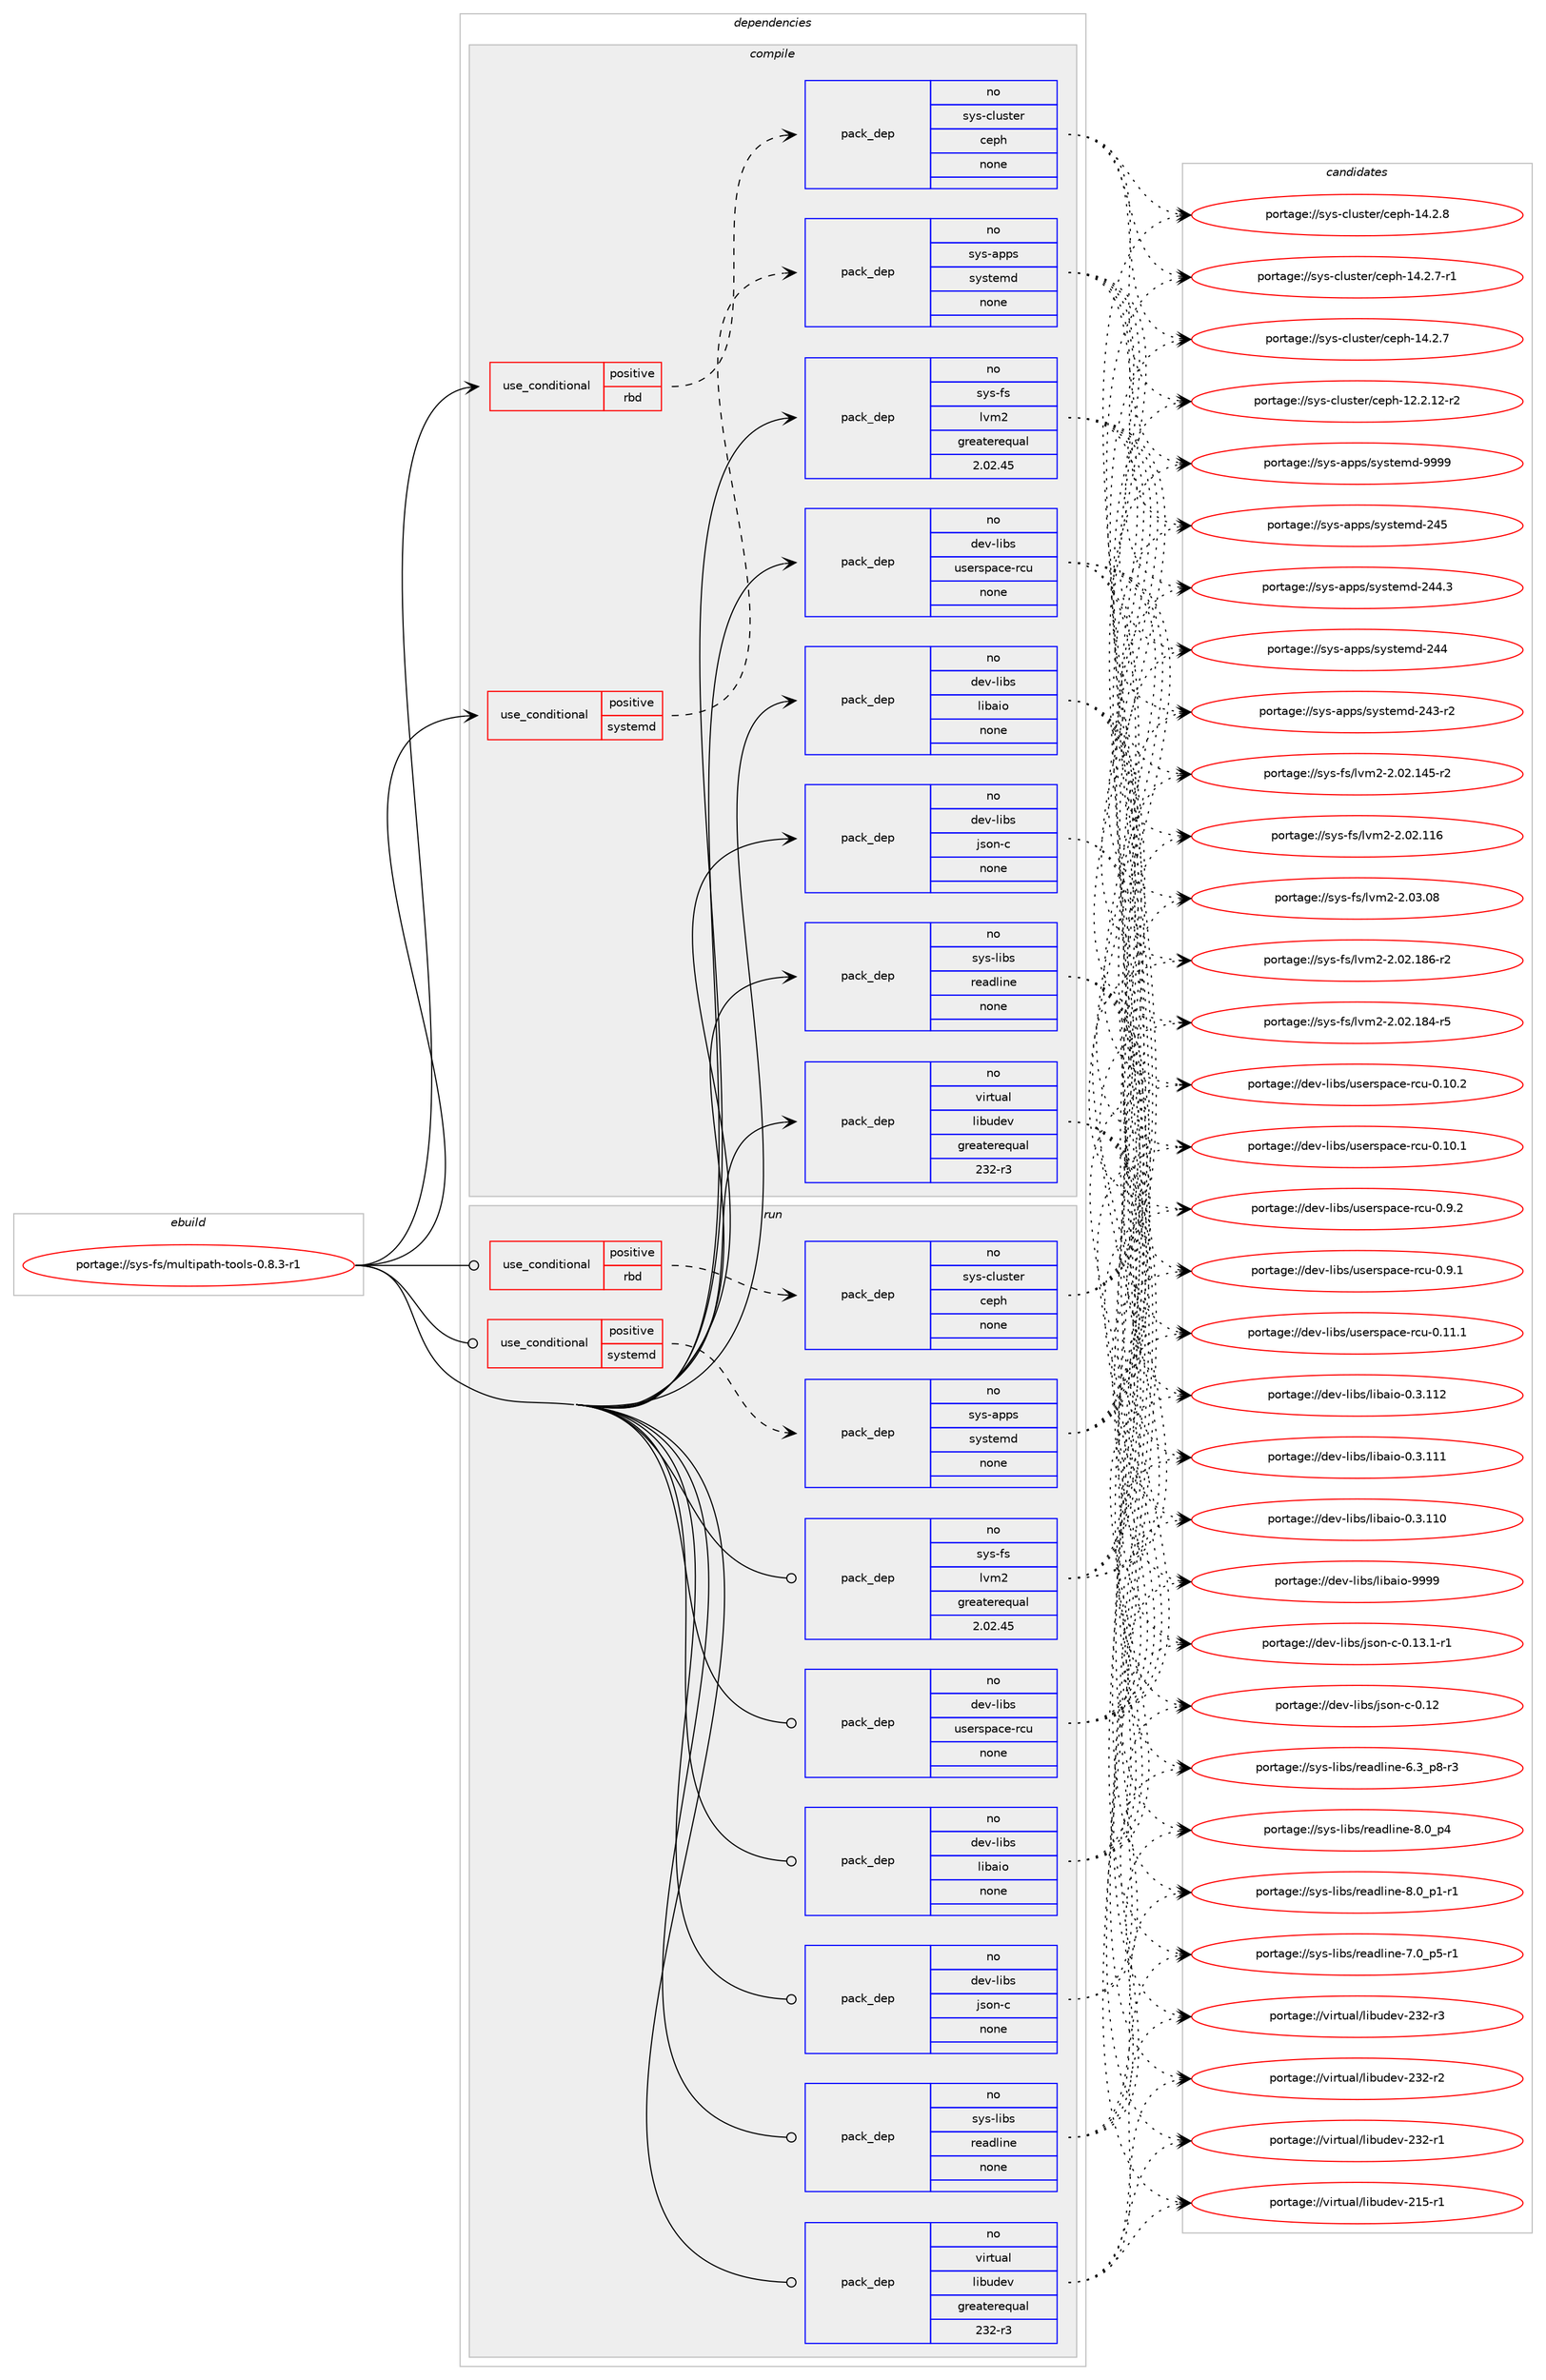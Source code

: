 digraph prolog {

# *************
# Graph options
# *************

newrank=true;
concentrate=true;
compound=true;
graph [rankdir=LR,fontname=Helvetica,fontsize=10,ranksep=1.5];#, ranksep=2.5, nodesep=0.2];
edge  [arrowhead=vee];
node  [fontname=Helvetica,fontsize=10];

# **********
# The ebuild
# **********

subgraph cluster_leftcol {
color=gray;
rank=same;
label=<<i>ebuild</i>>;
id [label="portage://sys-fs/multipath-tools-0.8.3-r1", color=red, width=4, href="../sys-fs/multipath-tools-0.8.3-r1.svg"];
}

# ****************
# The dependencies
# ****************

subgraph cluster_midcol {
color=gray;
label=<<i>dependencies</i>>;
subgraph cluster_compile {
fillcolor="#eeeeee";
style=filled;
label=<<i>compile</i>>;
subgraph cond3968 {
dependency24172 [label=<<TABLE BORDER="0" CELLBORDER="1" CELLSPACING="0" CELLPADDING="4"><TR><TD ROWSPAN="3" CELLPADDING="10">use_conditional</TD></TR><TR><TD>positive</TD></TR><TR><TD>rbd</TD></TR></TABLE>>, shape=none, color=red];
subgraph pack19572 {
dependency24173 [label=<<TABLE BORDER="0" CELLBORDER="1" CELLSPACING="0" CELLPADDING="4" WIDTH="220"><TR><TD ROWSPAN="6" CELLPADDING="30">pack_dep</TD></TR><TR><TD WIDTH="110">no</TD></TR><TR><TD>sys-cluster</TD></TR><TR><TD>ceph</TD></TR><TR><TD>none</TD></TR><TR><TD></TD></TR></TABLE>>, shape=none, color=blue];
}
dependency24172:e -> dependency24173:w [weight=20,style="dashed",arrowhead="vee"];
}
id:e -> dependency24172:w [weight=20,style="solid",arrowhead="vee"];
subgraph cond3969 {
dependency24174 [label=<<TABLE BORDER="0" CELLBORDER="1" CELLSPACING="0" CELLPADDING="4"><TR><TD ROWSPAN="3" CELLPADDING="10">use_conditional</TD></TR><TR><TD>positive</TD></TR><TR><TD>systemd</TD></TR></TABLE>>, shape=none, color=red];
subgraph pack19573 {
dependency24175 [label=<<TABLE BORDER="0" CELLBORDER="1" CELLSPACING="0" CELLPADDING="4" WIDTH="220"><TR><TD ROWSPAN="6" CELLPADDING="30">pack_dep</TD></TR><TR><TD WIDTH="110">no</TD></TR><TR><TD>sys-apps</TD></TR><TR><TD>systemd</TD></TR><TR><TD>none</TD></TR><TR><TD></TD></TR></TABLE>>, shape=none, color=blue];
}
dependency24174:e -> dependency24175:w [weight=20,style="dashed",arrowhead="vee"];
}
id:e -> dependency24174:w [weight=20,style="solid",arrowhead="vee"];
subgraph pack19574 {
dependency24176 [label=<<TABLE BORDER="0" CELLBORDER="1" CELLSPACING="0" CELLPADDING="4" WIDTH="220"><TR><TD ROWSPAN="6" CELLPADDING="30">pack_dep</TD></TR><TR><TD WIDTH="110">no</TD></TR><TR><TD>dev-libs</TD></TR><TR><TD>json-c</TD></TR><TR><TD>none</TD></TR><TR><TD></TD></TR></TABLE>>, shape=none, color=blue];
}
id:e -> dependency24176:w [weight=20,style="solid",arrowhead="vee"];
subgraph pack19575 {
dependency24177 [label=<<TABLE BORDER="0" CELLBORDER="1" CELLSPACING="0" CELLPADDING="4" WIDTH="220"><TR><TD ROWSPAN="6" CELLPADDING="30">pack_dep</TD></TR><TR><TD WIDTH="110">no</TD></TR><TR><TD>dev-libs</TD></TR><TR><TD>libaio</TD></TR><TR><TD>none</TD></TR><TR><TD></TD></TR></TABLE>>, shape=none, color=blue];
}
id:e -> dependency24177:w [weight=20,style="solid",arrowhead="vee"];
subgraph pack19576 {
dependency24178 [label=<<TABLE BORDER="0" CELLBORDER="1" CELLSPACING="0" CELLPADDING="4" WIDTH="220"><TR><TD ROWSPAN="6" CELLPADDING="30">pack_dep</TD></TR><TR><TD WIDTH="110">no</TD></TR><TR><TD>dev-libs</TD></TR><TR><TD>userspace-rcu</TD></TR><TR><TD>none</TD></TR><TR><TD></TD></TR></TABLE>>, shape=none, color=blue];
}
id:e -> dependency24178:w [weight=20,style="solid",arrowhead="vee"];
subgraph pack19577 {
dependency24179 [label=<<TABLE BORDER="0" CELLBORDER="1" CELLSPACING="0" CELLPADDING="4" WIDTH="220"><TR><TD ROWSPAN="6" CELLPADDING="30">pack_dep</TD></TR><TR><TD WIDTH="110">no</TD></TR><TR><TD>sys-fs</TD></TR><TR><TD>lvm2</TD></TR><TR><TD>greaterequal</TD></TR><TR><TD>2.02.45</TD></TR></TABLE>>, shape=none, color=blue];
}
id:e -> dependency24179:w [weight=20,style="solid",arrowhead="vee"];
subgraph pack19578 {
dependency24180 [label=<<TABLE BORDER="0" CELLBORDER="1" CELLSPACING="0" CELLPADDING="4" WIDTH="220"><TR><TD ROWSPAN="6" CELLPADDING="30">pack_dep</TD></TR><TR><TD WIDTH="110">no</TD></TR><TR><TD>sys-libs</TD></TR><TR><TD>readline</TD></TR><TR><TD>none</TD></TR><TR><TD></TD></TR></TABLE>>, shape=none, color=blue];
}
id:e -> dependency24180:w [weight=20,style="solid",arrowhead="vee"];
subgraph pack19579 {
dependency24181 [label=<<TABLE BORDER="0" CELLBORDER="1" CELLSPACING="0" CELLPADDING="4" WIDTH="220"><TR><TD ROWSPAN="6" CELLPADDING="30">pack_dep</TD></TR><TR><TD WIDTH="110">no</TD></TR><TR><TD>virtual</TD></TR><TR><TD>libudev</TD></TR><TR><TD>greaterequal</TD></TR><TR><TD>232-r3</TD></TR></TABLE>>, shape=none, color=blue];
}
id:e -> dependency24181:w [weight=20,style="solid",arrowhead="vee"];
}
subgraph cluster_compileandrun {
fillcolor="#eeeeee";
style=filled;
label=<<i>compile and run</i>>;
}
subgraph cluster_run {
fillcolor="#eeeeee";
style=filled;
label=<<i>run</i>>;
subgraph cond3970 {
dependency24182 [label=<<TABLE BORDER="0" CELLBORDER="1" CELLSPACING="0" CELLPADDING="4"><TR><TD ROWSPAN="3" CELLPADDING="10">use_conditional</TD></TR><TR><TD>positive</TD></TR><TR><TD>rbd</TD></TR></TABLE>>, shape=none, color=red];
subgraph pack19580 {
dependency24183 [label=<<TABLE BORDER="0" CELLBORDER="1" CELLSPACING="0" CELLPADDING="4" WIDTH="220"><TR><TD ROWSPAN="6" CELLPADDING="30">pack_dep</TD></TR><TR><TD WIDTH="110">no</TD></TR><TR><TD>sys-cluster</TD></TR><TR><TD>ceph</TD></TR><TR><TD>none</TD></TR><TR><TD></TD></TR></TABLE>>, shape=none, color=blue];
}
dependency24182:e -> dependency24183:w [weight=20,style="dashed",arrowhead="vee"];
}
id:e -> dependency24182:w [weight=20,style="solid",arrowhead="odot"];
subgraph cond3971 {
dependency24184 [label=<<TABLE BORDER="0" CELLBORDER="1" CELLSPACING="0" CELLPADDING="4"><TR><TD ROWSPAN="3" CELLPADDING="10">use_conditional</TD></TR><TR><TD>positive</TD></TR><TR><TD>systemd</TD></TR></TABLE>>, shape=none, color=red];
subgraph pack19581 {
dependency24185 [label=<<TABLE BORDER="0" CELLBORDER="1" CELLSPACING="0" CELLPADDING="4" WIDTH="220"><TR><TD ROWSPAN="6" CELLPADDING="30">pack_dep</TD></TR><TR><TD WIDTH="110">no</TD></TR><TR><TD>sys-apps</TD></TR><TR><TD>systemd</TD></TR><TR><TD>none</TD></TR><TR><TD></TD></TR></TABLE>>, shape=none, color=blue];
}
dependency24184:e -> dependency24185:w [weight=20,style="dashed",arrowhead="vee"];
}
id:e -> dependency24184:w [weight=20,style="solid",arrowhead="odot"];
subgraph pack19582 {
dependency24186 [label=<<TABLE BORDER="0" CELLBORDER="1" CELLSPACING="0" CELLPADDING="4" WIDTH="220"><TR><TD ROWSPAN="6" CELLPADDING="30">pack_dep</TD></TR><TR><TD WIDTH="110">no</TD></TR><TR><TD>dev-libs</TD></TR><TR><TD>json-c</TD></TR><TR><TD>none</TD></TR><TR><TD></TD></TR></TABLE>>, shape=none, color=blue];
}
id:e -> dependency24186:w [weight=20,style="solid",arrowhead="odot"];
subgraph pack19583 {
dependency24187 [label=<<TABLE BORDER="0" CELLBORDER="1" CELLSPACING="0" CELLPADDING="4" WIDTH="220"><TR><TD ROWSPAN="6" CELLPADDING="30">pack_dep</TD></TR><TR><TD WIDTH="110">no</TD></TR><TR><TD>dev-libs</TD></TR><TR><TD>libaio</TD></TR><TR><TD>none</TD></TR><TR><TD></TD></TR></TABLE>>, shape=none, color=blue];
}
id:e -> dependency24187:w [weight=20,style="solid",arrowhead="odot"];
subgraph pack19584 {
dependency24188 [label=<<TABLE BORDER="0" CELLBORDER="1" CELLSPACING="0" CELLPADDING="4" WIDTH="220"><TR><TD ROWSPAN="6" CELLPADDING="30">pack_dep</TD></TR><TR><TD WIDTH="110">no</TD></TR><TR><TD>dev-libs</TD></TR><TR><TD>userspace-rcu</TD></TR><TR><TD>none</TD></TR><TR><TD></TD></TR></TABLE>>, shape=none, color=blue];
}
id:e -> dependency24188:w [weight=20,style="solid",arrowhead="odot"];
subgraph pack19585 {
dependency24189 [label=<<TABLE BORDER="0" CELLBORDER="1" CELLSPACING="0" CELLPADDING="4" WIDTH="220"><TR><TD ROWSPAN="6" CELLPADDING="30">pack_dep</TD></TR><TR><TD WIDTH="110">no</TD></TR><TR><TD>sys-fs</TD></TR><TR><TD>lvm2</TD></TR><TR><TD>greaterequal</TD></TR><TR><TD>2.02.45</TD></TR></TABLE>>, shape=none, color=blue];
}
id:e -> dependency24189:w [weight=20,style="solid",arrowhead="odot"];
subgraph pack19586 {
dependency24190 [label=<<TABLE BORDER="0" CELLBORDER="1" CELLSPACING="0" CELLPADDING="4" WIDTH="220"><TR><TD ROWSPAN="6" CELLPADDING="30">pack_dep</TD></TR><TR><TD WIDTH="110">no</TD></TR><TR><TD>sys-libs</TD></TR><TR><TD>readline</TD></TR><TR><TD>none</TD></TR><TR><TD></TD></TR></TABLE>>, shape=none, color=blue];
}
id:e -> dependency24190:w [weight=20,style="solid",arrowhead="odot"];
subgraph pack19587 {
dependency24191 [label=<<TABLE BORDER="0" CELLBORDER="1" CELLSPACING="0" CELLPADDING="4" WIDTH="220"><TR><TD ROWSPAN="6" CELLPADDING="30">pack_dep</TD></TR><TR><TD WIDTH="110">no</TD></TR><TR><TD>virtual</TD></TR><TR><TD>libudev</TD></TR><TR><TD>greaterequal</TD></TR><TR><TD>232-r3</TD></TR></TABLE>>, shape=none, color=blue];
}
id:e -> dependency24191:w [weight=20,style="solid",arrowhead="odot"];
}
}

# **************
# The candidates
# **************

subgraph cluster_choices {
rank=same;
color=gray;
label=<<i>candidates</i>>;

subgraph choice19572 {
color=black;
nodesep=1;
choice1151211154599108117115116101114479910111210445495246504656 [label="portage://sys-cluster/ceph-14.2.8", color=red, width=4,href="../sys-cluster/ceph-14.2.8.svg"];
choice11512111545991081171151161011144799101112104454952465046554511449 [label="portage://sys-cluster/ceph-14.2.7-r1", color=red, width=4,href="../sys-cluster/ceph-14.2.7-r1.svg"];
choice1151211154599108117115116101114479910111210445495246504655 [label="portage://sys-cluster/ceph-14.2.7", color=red, width=4,href="../sys-cluster/ceph-14.2.7.svg"];
choice1151211154599108117115116101114479910111210445495046504649504511450 [label="portage://sys-cluster/ceph-12.2.12-r2", color=red, width=4,href="../sys-cluster/ceph-12.2.12-r2.svg"];
dependency24173:e -> choice1151211154599108117115116101114479910111210445495246504656:w [style=dotted,weight="100"];
dependency24173:e -> choice11512111545991081171151161011144799101112104454952465046554511449:w [style=dotted,weight="100"];
dependency24173:e -> choice1151211154599108117115116101114479910111210445495246504655:w [style=dotted,weight="100"];
dependency24173:e -> choice1151211154599108117115116101114479910111210445495046504649504511450:w [style=dotted,weight="100"];
}
subgraph choice19573 {
color=black;
nodesep=1;
choice1151211154597112112115471151211151161011091004557575757 [label="portage://sys-apps/systemd-9999", color=red, width=4,href="../sys-apps/systemd-9999.svg"];
choice11512111545971121121154711512111511610110910045505253 [label="portage://sys-apps/systemd-245", color=red, width=4,href="../sys-apps/systemd-245.svg"];
choice115121115459711211211547115121115116101109100455052524651 [label="portage://sys-apps/systemd-244.3", color=red, width=4,href="../sys-apps/systemd-244.3.svg"];
choice11512111545971121121154711512111511610110910045505252 [label="portage://sys-apps/systemd-244", color=red, width=4,href="../sys-apps/systemd-244.svg"];
choice115121115459711211211547115121115116101109100455052514511450 [label="portage://sys-apps/systemd-243-r2", color=red, width=4,href="../sys-apps/systemd-243-r2.svg"];
dependency24175:e -> choice1151211154597112112115471151211151161011091004557575757:w [style=dotted,weight="100"];
dependency24175:e -> choice11512111545971121121154711512111511610110910045505253:w [style=dotted,weight="100"];
dependency24175:e -> choice115121115459711211211547115121115116101109100455052524651:w [style=dotted,weight="100"];
dependency24175:e -> choice11512111545971121121154711512111511610110910045505252:w [style=dotted,weight="100"];
dependency24175:e -> choice115121115459711211211547115121115116101109100455052514511450:w [style=dotted,weight="100"];
}
subgraph choice19574 {
color=black;
nodesep=1;
choice1001011184510810598115471061151111104599454846495146494511449 [label="portage://dev-libs/json-c-0.13.1-r1", color=red, width=4,href="../dev-libs/json-c-0.13.1-r1.svg"];
choice10010111845108105981154710611511111045994548464950 [label="portage://dev-libs/json-c-0.12", color=red, width=4,href="../dev-libs/json-c-0.12.svg"];
dependency24176:e -> choice1001011184510810598115471061151111104599454846495146494511449:w [style=dotted,weight="100"];
dependency24176:e -> choice10010111845108105981154710611511111045994548464950:w [style=dotted,weight="100"];
}
subgraph choice19575 {
color=black;
nodesep=1;
choice10010111845108105981154710810598971051114557575757 [label="portage://dev-libs/libaio-9999", color=red, width=4,href="../dev-libs/libaio-9999.svg"];
choice10010111845108105981154710810598971051114548465146494950 [label="portage://dev-libs/libaio-0.3.112", color=red, width=4,href="../dev-libs/libaio-0.3.112.svg"];
choice10010111845108105981154710810598971051114548465146494949 [label="portage://dev-libs/libaio-0.3.111", color=red, width=4,href="../dev-libs/libaio-0.3.111.svg"];
choice10010111845108105981154710810598971051114548465146494948 [label="portage://dev-libs/libaio-0.3.110", color=red, width=4,href="../dev-libs/libaio-0.3.110.svg"];
dependency24177:e -> choice10010111845108105981154710810598971051114557575757:w [style=dotted,weight="100"];
dependency24177:e -> choice10010111845108105981154710810598971051114548465146494950:w [style=dotted,weight="100"];
dependency24177:e -> choice10010111845108105981154710810598971051114548465146494949:w [style=dotted,weight="100"];
dependency24177:e -> choice10010111845108105981154710810598971051114548465146494948:w [style=dotted,weight="100"];
}
subgraph choice19576 {
color=black;
nodesep=1;
choice10010111845108105981154711711510111411511297991014511499117454846574650 [label="portage://dev-libs/userspace-rcu-0.9.2", color=red, width=4,href="../dev-libs/userspace-rcu-0.9.2.svg"];
choice10010111845108105981154711711510111411511297991014511499117454846574649 [label="portage://dev-libs/userspace-rcu-0.9.1", color=red, width=4,href="../dev-libs/userspace-rcu-0.9.1.svg"];
choice1001011184510810598115471171151011141151129799101451149911745484649494649 [label="portage://dev-libs/userspace-rcu-0.11.1", color=red, width=4,href="../dev-libs/userspace-rcu-0.11.1.svg"];
choice1001011184510810598115471171151011141151129799101451149911745484649484650 [label="portage://dev-libs/userspace-rcu-0.10.2", color=red, width=4,href="../dev-libs/userspace-rcu-0.10.2.svg"];
choice1001011184510810598115471171151011141151129799101451149911745484649484649 [label="portage://dev-libs/userspace-rcu-0.10.1", color=red, width=4,href="../dev-libs/userspace-rcu-0.10.1.svg"];
dependency24178:e -> choice10010111845108105981154711711510111411511297991014511499117454846574650:w [style=dotted,weight="100"];
dependency24178:e -> choice10010111845108105981154711711510111411511297991014511499117454846574649:w [style=dotted,weight="100"];
dependency24178:e -> choice1001011184510810598115471171151011141151129799101451149911745484649494649:w [style=dotted,weight="100"];
dependency24178:e -> choice1001011184510810598115471171151011141151129799101451149911745484649484650:w [style=dotted,weight="100"];
dependency24178:e -> choice1001011184510810598115471171151011141151129799101451149911745484649484649:w [style=dotted,weight="100"];
}
subgraph choice19577 {
color=black;
nodesep=1;
choice1151211154510211547108118109504550464851464856 [label="portage://sys-fs/lvm2-2.03.08", color=red, width=4,href="../sys-fs/lvm2-2.03.08.svg"];
choice1151211154510211547108118109504550464850464956544511450 [label="portage://sys-fs/lvm2-2.02.186-r2", color=red, width=4,href="../sys-fs/lvm2-2.02.186-r2.svg"];
choice1151211154510211547108118109504550464850464956524511453 [label="portage://sys-fs/lvm2-2.02.184-r5", color=red, width=4,href="../sys-fs/lvm2-2.02.184-r5.svg"];
choice1151211154510211547108118109504550464850464952534511450 [label="portage://sys-fs/lvm2-2.02.145-r2", color=red, width=4,href="../sys-fs/lvm2-2.02.145-r2.svg"];
choice115121115451021154710811810950455046485046494954 [label="portage://sys-fs/lvm2-2.02.116", color=red, width=4,href="../sys-fs/lvm2-2.02.116.svg"];
dependency24179:e -> choice1151211154510211547108118109504550464851464856:w [style=dotted,weight="100"];
dependency24179:e -> choice1151211154510211547108118109504550464850464956544511450:w [style=dotted,weight="100"];
dependency24179:e -> choice1151211154510211547108118109504550464850464956524511453:w [style=dotted,weight="100"];
dependency24179:e -> choice1151211154510211547108118109504550464850464952534511450:w [style=dotted,weight="100"];
dependency24179:e -> choice115121115451021154710811810950455046485046494954:w [style=dotted,weight="100"];
}
subgraph choice19578 {
color=black;
nodesep=1;
choice11512111545108105981154711410197100108105110101455646489511252 [label="portage://sys-libs/readline-8.0_p4", color=red, width=4,href="../sys-libs/readline-8.0_p4.svg"];
choice115121115451081059811547114101971001081051101014556464895112494511449 [label="portage://sys-libs/readline-8.0_p1-r1", color=red, width=4,href="../sys-libs/readline-8.0_p1-r1.svg"];
choice115121115451081059811547114101971001081051101014555464895112534511449 [label="portage://sys-libs/readline-7.0_p5-r1", color=red, width=4,href="../sys-libs/readline-7.0_p5-r1.svg"];
choice115121115451081059811547114101971001081051101014554465195112564511451 [label="portage://sys-libs/readline-6.3_p8-r3", color=red, width=4,href="../sys-libs/readline-6.3_p8-r3.svg"];
dependency24180:e -> choice11512111545108105981154711410197100108105110101455646489511252:w [style=dotted,weight="100"];
dependency24180:e -> choice115121115451081059811547114101971001081051101014556464895112494511449:w [style=dotted,weight="100"];
dependency24180:e -> choice115121115451081059811547114101971001081051101014555464895112534511449:w [style=dotted,weight="100"];
dependency24180:e -> choice115121115451081059811547114101971001081051101014554465195112564511451:w [style=dotted,weight="100"];
}
subgraph choice19579 {
color=black;
nodesep=1;
choice118105114116117971084710810598117100101118455051504511451 [label="portage://virtual/libudev-232-r3", color=red, width=4,href="../virtual/libudev-232-r3.svg"];
choice118105114116117971084710810598117100101118455051504511450 [label="portage://virtual/libudev-232-r2", color=red, width=4,href="../virtual/libudev-232-r2.svg"];
choice118105114116117971084710810598117100101118455051504511449 [label="portage://virtual/libudev-232-r1", color=red, width=4,href="../virtual/libudev-232-r1.svg"];
choice118105114116117971084710810598117100101118455049534511449 [label="portage://virtual/libudev-215-r1", color=red, width=4,href="../virtual/libudev-215-r1.svg"];
dependency24181:e -> choice118105114116117971084710810598117100101118455051504511451:w [style=dotted,weight="100"];
dependency24181:e -> choice118105114116117971084710810598117100101118455051504511450:w [style=dotted,weight="100"];
dependency24181:e -> choice118105114116117971084710810598117100101118455051504511449:w [style=dotted,weight="100"];
dependency24181:e -> choice118105114116117971084710810598117100101118455049534511449:w [style=dotted,weight="100"];
}
subgraph choice19580 {
color=black;
nodesep=1;
choice1151211154599108117115116101114479910111210445495246504656 [label="portage://sys-cluster/ceph-14.2.8", color=red, width=4,href="../sys-cluster/ceph-14.2.8.svg"];
choice11512111545991081171151161011144799101112104454952465046554511449 [label="portage://sys-cluster/ceph-14.2.7-r1", color=red, width=4,href="../sys-cluster/ceph-14.2.7-r1.svg"];
choice1151211154599108117115116101114479910111210445495246504655 [label="portage://sys-cluster/ceph-14.2.7", color=red, width=4,href="../sys-cluster/ceph-14.2.7.svg"];
choice1151211154599108117115116101114479910111210445495046504649504511450 [label="portage://sys-cluster/ceph-12.2.12-r2", color=red, width=4,href="../sys-cluster/ceph-12.2.12-r2.svg"];
dependency24183:e -> choice1151211154599108117115116101114479910111210445495246504656:w [style=dotted,weight="100"];
dependency24183:e -> choice11512111545991081171151161011144799101112104454952465046554511449:w [style=dotted,weight="100"];
dependency24183:e -> choice1151211154599108117115116101114479910111210445495246504655:w [style=dotted,weight="100"];
dependency24183:e -> choice1151211154599108117115116101114479910111210445495046504649504511450:w [style=dotted,weight="100"];
}
subgraph choice19581 {
color=black;
nodesep=1;
choice1151211154597112112115471151211151161011091004557575757 [label="portage://sys-apps/systemd-9999", color=red, width=4,href="../sys-apps/systemd-9999.svg"];
choice11512111545971121121154711512111511610110910045505253 [label="portage://sys-apps/systemd-245", color=red, width=4,href="../sys-apps/systemd-245.svg"];
choice115121115459711211211547115121115116101109100455052524651 [label="portage://sys-apps/systemd-244.3", color=red, width=4,href="../sys-apps/systemd-244.3.svg"];
choice11512111545971121121154711512111511610110910045505252 [label="portage://sys-apps/systemd-244", color=red, width=4,href="../sys-apps/systemd-244.svg"];
choice115121115459711211211547115121115116101109100455052514511450 [label="portage://sys-apps/systemd-243-r2", color=red, width=4,href="../sys-apps/systemd-243-r2.svg"];
dependency24185:e -> choice1151211154597112112115471151211151161011091004557575757:w [style=dotted,weight="100"];
dependency24185:e -> choice11512111545971121121154711512111511610110910045505253:w [style=dotted,weight="100"];
dependency24185:e -> choice115121115459711211211547115121115116101109100455052524651:w [style=dotted,weight="100"];
dependency24185:e -> choice11512111545971121121154711512111511610110910045505252:w [style=dotted,weight="100"];
dependency24185:e -> choice115121115459711211211547115121115116101109100455052514511450:w [style=dotted,weight="100"];
}
subgraph choice19582 {
color=black;
nodesep=1;
choice1001011184510810598115471061151111104599454846495146494511449 [label="portage://dev-libs/json-c-0.13.1-r1", color=red, width=4,href="../dev-libs/json-c-0.13.1-r1.svg"];
choice10010111845108105981154710611511111045994548464950 [label="portage://dev-libs/json-c-0.12", color=red, width=4,href="../dev-libs/json-c-0.12.svg"];
dependency24186:e -> choice1001011184510810598115471061151111104599454846495146494511449:w [style=dotted,weight="100"];
dependency24186:e -> choice10010111845108105981154710611511111045994548464950:w [style=dotted,weight="100"];
}
subgraph choice19583 {
color=black;
nodesep=1;
choice10010111845108105981154710810598971051114557575757 [label="portage://dev-libs/libaio-9999", color=red, width=4,href="../dev-libs/libaio-9999.svg"];
choice10010111845108105981154710810598971051114548465146494950 [label="portage://dev-libs/libaio-0.3.112", color=red, width=4,href="../dev-libs/libaio-0.3.112.svg"];
choice10010111845108105981154710810598971051114548465146494949 [label="portage://dev-libs/libaio-0.3.111", color=red, width=4,href="../dev-libs/libaio-0.3.111.svg"];
choice10010111845108105981154710810598971051114548465146494948 [label="portage://dev-libs/libaio-0.3.110", color=red, width=4,href="../dev-libs/libaio-0.3.110.svg"];
dependency24187:e -> choice10010111845108105981154710810598971051114557575757:w [style=dotted,weight="100"];
dependency24187:e -> choice10010111845108105981154710810598971051114548465146494950:w [style=dotted,weight="100"];
dependency24187:e -> choice10010111845108105981154710810598971051114548465146494949:w [style=dotted,weight="100"];
dependency24187:e -> choice10010111845108105981154710810598971051114548465146494948:w [style=dotted,weight="100"];
}
subgraph choice19584 {
color=black;
nodesep=1;
choice10010111845108105981154711711510111411511297991014511499117454846574650 [label="portage://dev-libs/userspace-rcu-0.9.2", color=red, width=4,href="../dev-libs/userspace-rcu-0.9.2.svg"];
choice10010111845108105981154711711510111411511297991014511499117454846574649 [label="portage://dev-libs/userspace-rcu-0.9.1", color=red, width=4,href="../dev-libs/userspace-rcu-0.9.1.svg"];
choice1001011184510810598115471171151011141151129799101451149911745484649494649 [label="portage://dev-libs/userspace-rcu-0.11.1", color=red, width=4,href="../dev-libs/userspace-rcu-0.11.1.svg"];
choice1001011184510810598115471171151011141151129799101451149911745484649484650 [label="portage://dev-libs/userspace-rcu-0.10.2", color=red, width=4,href="../dev-libs/userspace-rcu-0.10.2.svg"];
choice1001011184510810598115471171151011141151129799101451149911745484649484649 [label="portage://dev-libs/userspace-rcu-0.10.1", color=red, width=4,href="../dev-libs/userspace-rcu-0.10.1.svg"];
dependency24188:e -> choice10010111845108105981154711711510111411511297991014511499117454846574650:w [style=dotted,weight="100"];
dependency24188:e -> choice10010111845108105981154711711510111411511297991014511499117454846574649:w [style=dotted,weight="100"];
dependency24188:e -> choice1001011184510810598115471171151011141151129799101451149911745484649494649:w [style=dotted,weight="100"];
dependency24188:e -> choice1001011184510810598115471171151011141151129799101451149911745484649484650:w [style=dotted,weight="100"];
dependency24188:e -> choice1001011184510810598115471171151011141151129799101451149911745484649484649:w [style=dotted,weight="100"];
}
subgraph choice19585 {
color=black;
nodesep=1;
choice1151211154510211547108118109504550464851464856 [label="portage://sys-fs/lvm2-2.03.08", color=red, width=4,href="../sys-fs/lvm2-2.03.08.svg"];
choice1151211154510211547108118109504550464850464956544511450 [label="portage://sys-fs/lvm2-2.02.186-r2", color=red, width=4,href="../sys-fs/lvm2-2.02.186-r2.svg"];
choice1151211154510211547108118109504550464850464956524511453 [label="portage://sys-fs/lvm2-2.02.184-r5", color=red, width=4,href="../sys-fs/lvm2-2.02.184-r5.svg"];
choice1151211154510211547108118109504550464850464952534511450 [label="portage://sys-fs/lvm2-2.02.145-r2", color=red, width=4,href="../sys-fs/lvm2-2.02.145-r2.svg"];
choice115121115451021154710811810950455046485046494954 [label="portage://sys-fs/lvm2-2.02.116", color=red, width=4,href="../sys-fs/lvm2-2.02.116.svg"];
dependency24189:e -> choice1151211154510211547108118109504550464851464856:w [style=dotted,weight="100"];
dependency24189:e -> choice1151211154510211547108118109504550464850464956544511450:w [style=dotted,weight="100"];
dependency24189:e -> choice1151211154510211547108118109504550464850464956524511453:w [style=dotted,weight="100"];
dependency24189:e -> choice1151211154510211547108118109504550464850464952534511450:w [style=dotted,weight="100"];
dependency24189:e -> choice115121115451021154710811810950455046485046494954:w [style=dotted,weight="100"];
}
subgraph choice19586 {
color=black;
nodesep=1;
choice11512111545108105981154711410197100108105110101455646489511252 [label="portage://sys-libs/readline-8.0_p4", color=red, width=4,href="../sys-libs/readline-8.0_p4.svg"];
choice115121115451081059811547114101971001081051101014556464895112494511449 [label="portage://sys-libs/readline-8.0_p1-r1", color=red, width=4,href="../sys-libs/readline-8.0_p1-r1.svg"];
choice115121115451081059811547114101971001081051101014555464895112534511449 [label="portage://sys-libs/readline-7.0_p5-r1", color=red, width=4,href="../sys-libs/readline-7.0_p5-r1.svg"];
choice115121115451081059811547114101971001081051101014554465195112564511451 [label="portage://sys-libs/readline-6.3_p8-r3", color=red, width=4,href="../sys-libs/readline-6.3_p8-r3.svg"];
dependency24190:e -> choice11512111545108105981154711410197100108105110101455646489511252:w [style=dotted,weight="100"];
dependency24190:e -> choice115121115451081059811547114101971001081051101014556464895112494511449:w [style=dotted,weight="100"];
dependency24190:e -> choice115121115451081059811547114101971001081051101014555464895112534511449:w [style=dotted,weight="100"];
dependency24190:e -> choice115121115451081059811547114101971001081051101014554465195112564511451:w [style=dotted,weight="100"];
}
subgraph choice19587 {
color=black;
nodesep=1;
choice118105114116117971084710810598117100101118455051504511451 [label="portage://virtual/libudev-232-r3", color=red, width=4,href="../virtual/libudev-232-r3.svg"];
choice118105114116117971084710810598117100101118455051504511450 [label="portage://virtual/libudev-232-r2", color=red, width=4,href="../virtual/libudev-232-r2.svg"];
choice118105114116117971084710810598117100101118455051504511449 [label="portage://virtual/libudev-232-r1", color=red, width=4,href="../virtual/libudev-232-r1.svg"];
choice118105114116117971084710810598117100101118455049534511449 [label="portage://virtual/libudev-215-r1", color=red, width=4,href="../virtual/libudev-215-r1.svg"];
dependency24191:e -> choice118105114116117971084710810598117100101118455051504511451:w [style=dotted,weight="100"];
dependency24191:e -> choice118105114116117971084710810598117100101118455051504511450:w [style=dotted,weight="100"];
dependency24191:e -> choice118105114116117971084710810598117100101118455051504511449:w [style=dotted,weight="100"];
dependency24191:e -> choice118105114116117971084710810598117100101118455049534511449:w [style=dotted,weight="100"];
}
}

}
